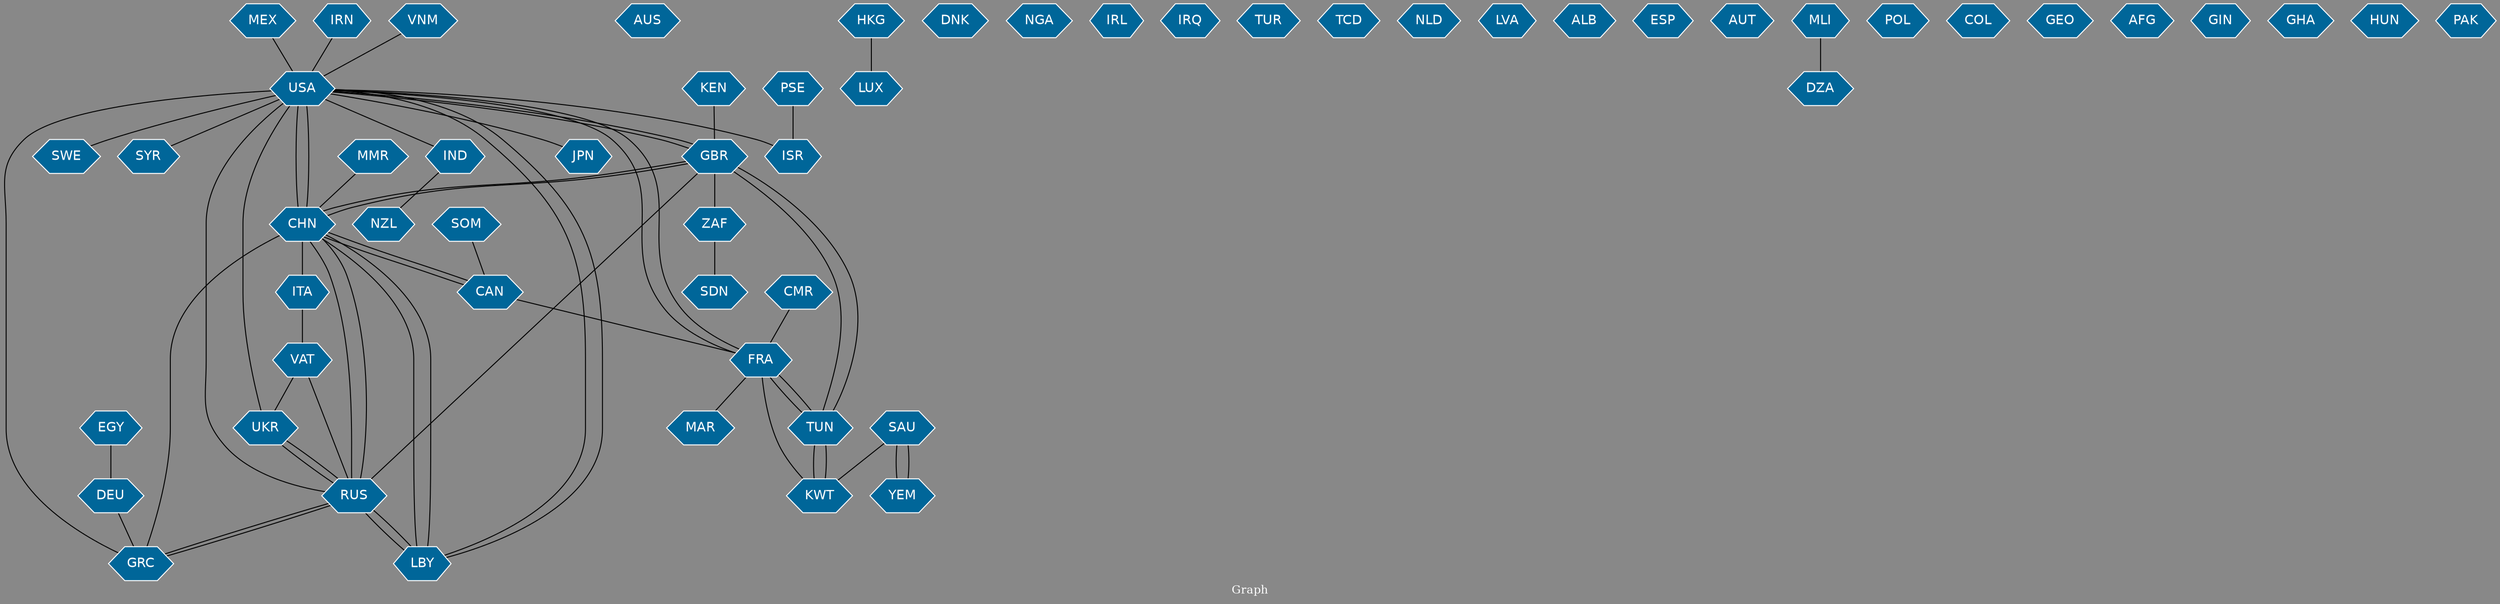 // Countries together in item graph
graph {
	graph [bgcolor="#888888" fontcolor=white fontsize=12 label="Graph" outputorder=edgesfirst overlap=prism]
	node [color=white fillcolor="#006699" fontcolor=white fontname=Helvetica shape=hexagon style=filled]
	edge [arrowhead=open color=black fontcolor=white fontname=Courier fontsize=12]
		SYR [label=SYR]
		KEN [label=KEN]
		GBR [label=GBR]
		CHN [label=CHN]
		LBY [label=LBY]
		RUS [label=RUS]
		FRA [label=FRA]
		USA [label=USA]
		MEX [label=MEX]
		CAN [label=CAN]
		GRC [label=GRC]
		EGY [label=EGY]
		ISR [label=ISR]
		KWT [label=KWT]
		TUN [label=TUN]
		AUS [label=AUS]
		HKG [label=HKG]
		DNK [label=DNK]
		NGA [label=NGA]
		NZL [label=NZL]
		IRL [label=IRL]
		IRN [label=IRN]
		SAU [label=SAU]
		YEM [label=YEM]
		IRQ [label=IRQ]
		TUR [label=TUR]
		TCD [label=TCD]
		JPN [label=JPN]
		ZAF [label=ZAF]
		MMR [label=MMR]
		SWE [label=SWE]
		IND [label=IND]
		ITA [label=ITA]
		VAT [label=VAT]
		NLD [label=NLD]
		DEU [label=DEU]
		LVA [label=LVA]
		ALB [label=ALB]
		ESP [label=ESP]
		AUT [label=AUT]
		MLI [label=MLI]
		MAR [label=MAR]
		POL [label=POL]
		COL [label=COL]
		CMR [label=CMR]
		UKR [label=UKR]
		GEO [label=GEO]
		LUX [label=LUX]
		AFG [label=AFG]
		PSE [label=PSE]
		GIN [label=GIN]
		GHA [label=GHA]
		SDN [label=SDN]
		SOM [label=SOM]
		VNM [label=VNM]
		HUN [label=HUN]
		DZA [label=DZA]
		PAK [label=PAK]
			LBY -- RUS [weight=1]
			LBY -- CHN [weight=1]
			USA -- ISR [weight=1]
			FRA -- USA [weight=1]
			TUN -- GBR [weight=2]
			UKR -- RUS [weight=1]
			IRN -- USA [weight=1]
			CAN -- CHN [weight=1]
			CHN -- USA [weight=11]
			MLI -- DZA [weight=1]
			CMR -- FRA [weight=1]
			CHN -- GBR [weight=5]
			SAU -- YEM [weight=1]
			RUS -- LBY [weight=1]
			GRC -- RUS [weight=1]
			GBR -- CHN [weight=1]
			GBR -- TUN [weight=1]
			SAU -- KWT [weight=1]
			KWT -- TUN [weight=3]
			VNM -- USA [weight=1]
			CHN -- LBY [weight=1]
			ZAF -- SDN [weight=1]
			EGY -- DEU [weight=1]
			CHN -- ITA [weight=2]
			USA -- IND [weight=1]
			LBY -- USA [weight=2]
			FRA -- MAR [weight=1]
			USA -- SYR [weight=1]
			TUN -- KWT [weight=1]
			ITA -- VAT [weight=1]
			IND -- NZL [weight=1]
			MEX -- USA [weight=2]
			TUN -- FRA [weight=2]
			USA -- JPN [weight=1]
			USA -- LBY [weight=1]
			HKG -- LUX [weight=1]
			CAN -- FRA [weight=1]
			CHN -- RUS [weight=2]
			RUS -- USA [weight=2]
			UKR -- USA [weight=1]
			RUS -- UKR [weight=2]
			USA -- FRA [weight=2]
			RUS -- GBR [weight=3]
			PSE -- ISR [weight=2]
			GRC -- USA [weight=1]
			USA -- SWE [weight=2]
			DEU -- GRC [weight=2]
			VAT -- UKR [weight=1]
			USA -- CHN [weight=9]
			SOM -- CAN [weight=1]
			RUS -- VAT [weight=1]
			KWT -- FRA [weight=4]
			USA -- GBR [weight=1]
			FRA -- TUN [weight=2]
			RUS -- CHN [weight=2]
			GBR -- USA [weight=3]
			CHN -- GRC [weight=1]
			GBR -- ZAF [weight=1]
			RUS -- GRC [weight=1]
			MMR -- CHN [weight=1]
			CHN -- CAN [weight=1]
			YEM -- SAU [weight=1]
			KEN -- GBR [weight=1]
}